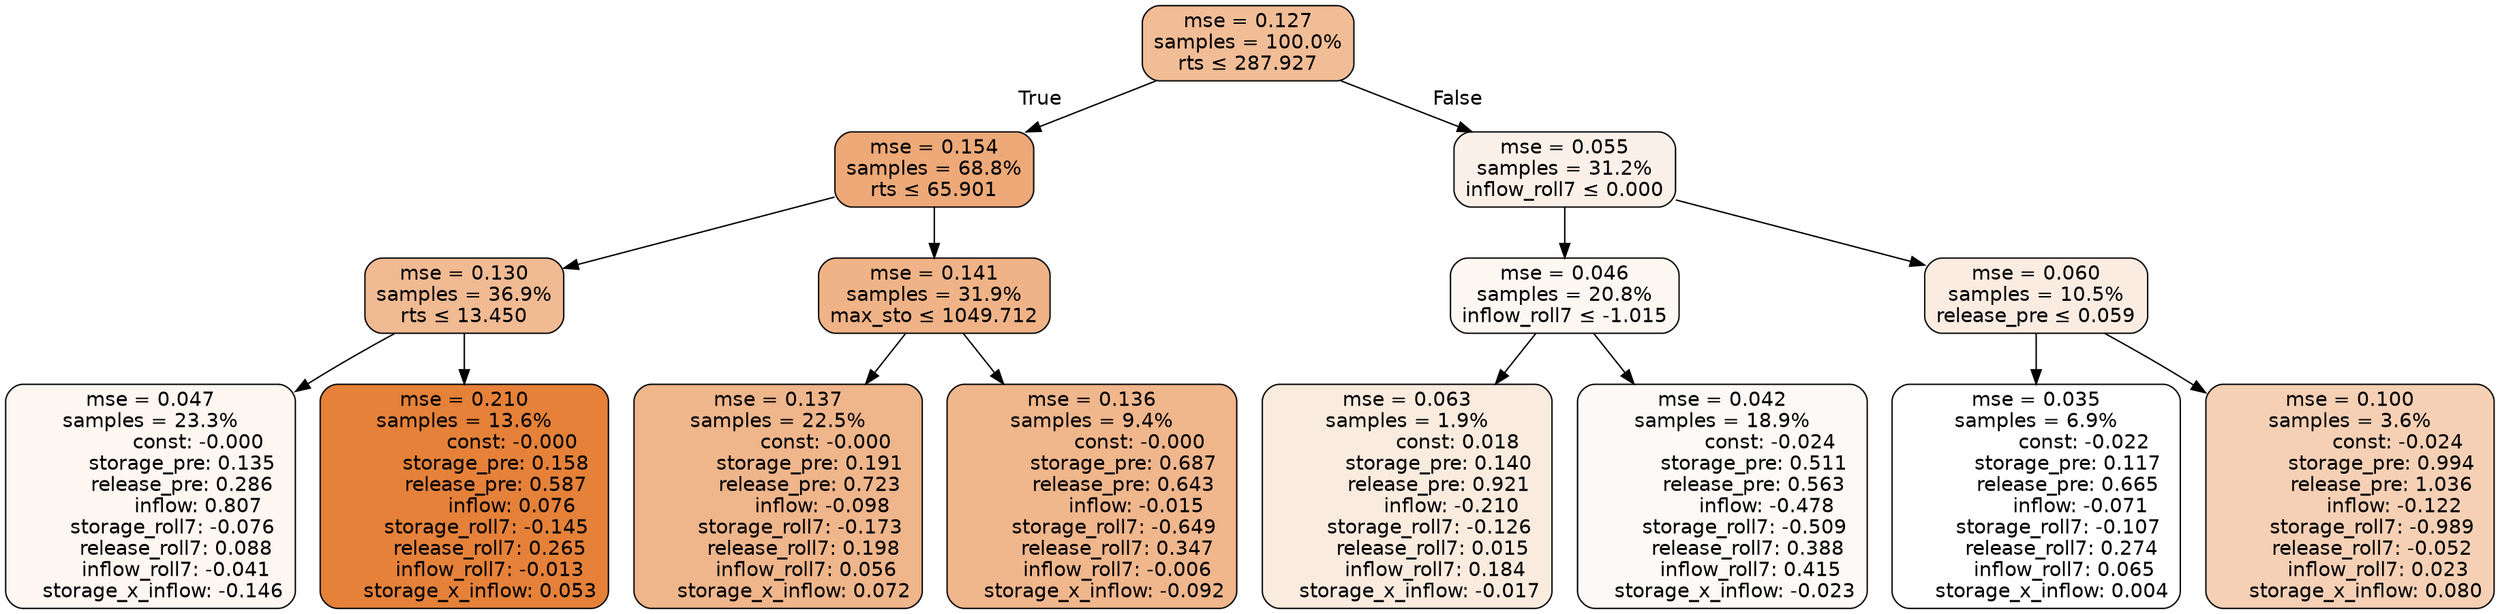 digraph tree {
bgcolor="transparent"
node [shape=rectangle, style="filled, rounded", color="black", fontname=helvetica] ;
edge [fontname=helvetica] ;
	"0" [label="mse = 0.127
samples = 100.0%
rts &le; 287.927", fillcolor="#f1bd97"]
	"1" [label="mse = 0.154
samples = 68.8%
rts &le; 65.901", fillcolor="#eda978"]
	"2" [label="mse = 0.130
samples = 36.9%
rts &le; 13.450", fillcolor="#f0ba93"]
	"3" [label="mse = 0.047
samples = 23.3%
               const: -0.000
          storage_pre: 0.135
          release_pre: 0.286
               inflow: 0.807
       storage_roll7: -0.076
        release_roll7: 0.088
        inflow_roll7: -0.041
    storage_x_inflow: -0.146", fillcolor="#fdf6f1"]
	"4" [label="mse = 0.210
samples = 13.6%
               const: -0.000
          storage_pre: 0.158
          release_pre: 0.587
               inflow: 0.076
       storage_roll7: -0.145
        release_roll7: 0.265
        inflow_roll7: -0.013
     storage_x_inflow: 0.053", fillcolor="#e58139"]
	"5" [label="mse = 0.141
samples = 31.9%
max_sto &le; 1049.712", fillcolor="#efb387"]
	"6" [label="mse = 0.137
samples = 22.5%
               const: -0.000
          storage_pre: 0.191
          release_pre: 0.723
              inflow: -0.098
       storage_roll7: -0.173
        release_roll7: 0.198
         inflow_roll7: 0.056
     storage_x_inflow: 0.072", fillcolor="#efb58b"]
	"7" [label="mse = 0.136
samples = 9.4%
               const: -0.000
          storage_pre: 0.687
          release_pre: 0.643
              inflow: -0.015
       storage_roll7: -0.649
        release_roll7: 0.347
        inflow_roll7: -0.006
    storage_x_inflow: -0.092", fillcolor="#f0b68c"]
	"8" [label="mse = 0.055
samples = 31.2%
inflow_roll7 &le; 0.000", fillcolor="#fbf0e8"]
	"9" [label="mse = 0.046
samples = 20.8%
inflow_roll7 &le; -1.015", fillcolor="#fdf7f2"]
	"10" [label="mse = 0.063
samples = 1.9%
                const: 0.018
          storage_pre: 0.140
          release_pre: 0.921
              inflow: -0.210
       storage_roll7: -0.126
        release_roll7: 0.015
         inflow_roll7: 0.184
    storage_x_inflow: -0.017", fillcolor="#faebdf"]
	"11" [label="mse = 0.042
samples = 18.9%
               const: -0.024
          storage_pre: 0.511
          release_pre: 0.563
              inflow: -0.478
       storage_roll7: -0.509
        release_roll7: 0.388
         inflow_roll7: 0.415
    storage_x_inflow: -0.023", fillcolor="#fdf9f7"]
	"12" [label="mse = 0.060
samples = 10.5%
release_pre &le; 0.059", fillcolor="#fbece2"]
	"13" [label="mse = 0.035
samples = 6.9%
               const: -0.022
          storage_pre: 0.117
          release_pre: 0.665
              inflow: -0.071
       storage_roll7: -0.107
        release_roll7: 0.274
         inflow_roll7: 0.065
     storage_x_inflow: 0.004", fillcolor="#ffffff"]
	"14" [label="mse = 0.100
samples = 3.6%
               const: -0.024
          storage_pre: 0.994
          release_pre: 1.036
              inflow: -0.122
       storage_roll7: -0.989
       release_roll7: -0.052
         inflow_roll7: 0.023
     storage_x_inflow: 0.080", fillcolor="#f5d0b5"]

	"0" -> "1" [labeldistance=2.5, labelangle=45, headlabel="True"]
	"1" -> "2"
	"2" -> "3"
	"2" -> "4"
	"1" -> "5"
	"5" -> "6"
	"5" -> "7"
	"0" -> "8" [labeldistance=2.5, labelangle=-45, headlabel="False"]
	"8" -> "9"
	"9" -> "10"
	"9" -> "11"
	"8" -> "12"
	"12" -> "13"
	"12" -> "14"
}